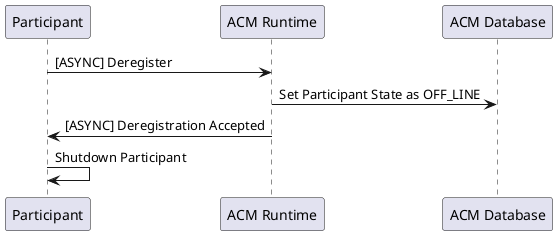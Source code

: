 @startuml
Participant -> "ACM Runtime": [ASYNC] Deregister
"ACM Runtime" -> "ACM Database": Set Participant State as OFF_LINE
Participant <- "ACM Runtime": [ASYNC] Deregistration Accepted
Participant -> Participant: Shutdown Participant
@enduml
